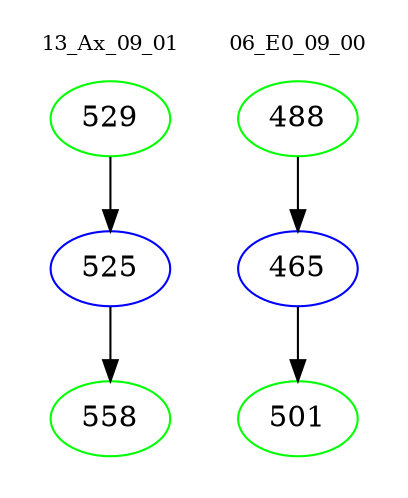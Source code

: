 digraph{
subgraph cluster_0 {
color = white
label = "13_Ax_09_01";
fontsize=10;
T0_529 [label="529", color="green"]
T0_529 -> T0_525 [color="black"]
T0_525 [label="525", color="blue"]
T0_525 -> T0_558 [color="black"]
T0_558 [label="558", color="green"]
}
subgraph cluster_1 {
color = white
label = "06_E0_09_00";
fontsize=10;
T1_488 [label="488", color="green"]
T1_488 -> T1_465 [color="black"]
T1_465 [label="465", color="blue"]
T1_465 -> T1_501 [color="black"]
T1_501 [label="501", color="green"]
}
}
